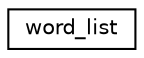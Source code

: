 digraph "Graphical Class Hierarchy"
{
 // LATEX_PDF_SIZE
  edge [fontname="Helvetica",fontsize="10",labelfontname="Helvetica",labelfontsize="10"];
  node [fontname="Helvetica",fontsize="10",shape=record];
  rankdir="LR";
  Node0 [label="word_list",height=0.2,width=0.4,color="black", fillcolor="white", style="filled",URL="$structword__list.html",tooltip=" "];
}
